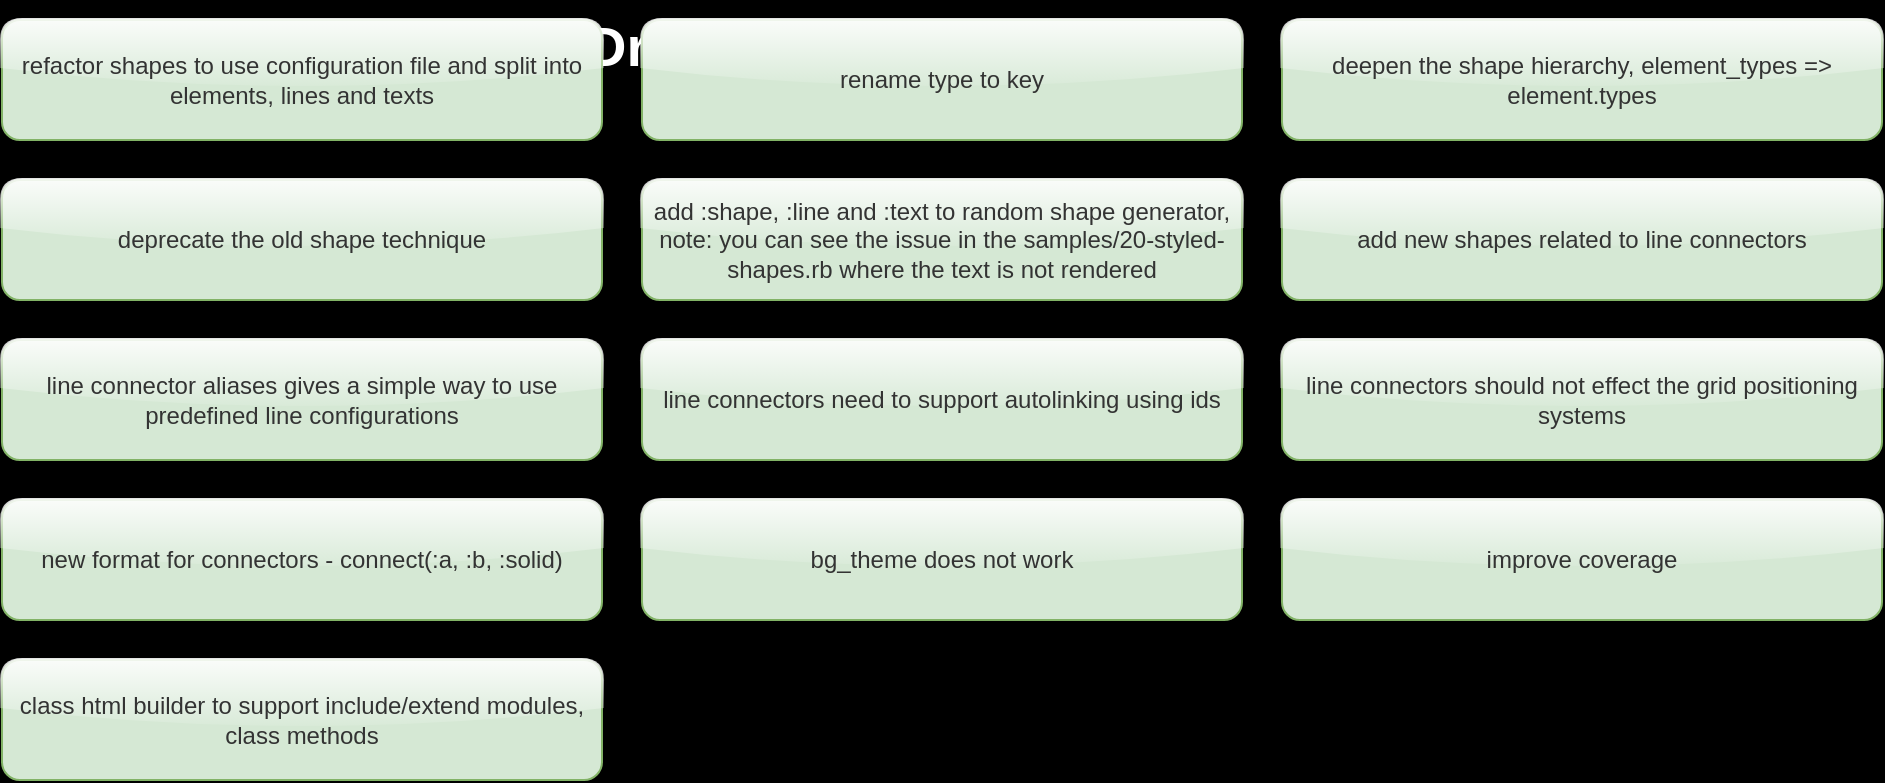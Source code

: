 <mxfile>
  <diagram id="ns0" name="In progress">
    <mxGraphModel dx="0" dy="0" background="#000000" grid="0" gridSize="10" guides="1" tooltips="1" connect="1" arrows="1" fold="1" page="1" pageScale="1" pageWidth="1169" pageHeight="827" math="0" shadow="0">
      <root>
        <mxCell id="page_root_ns0" parent="ns0"/>
        <mxCell id="node_root_ns0" parent="page_root_ns0"/>
        <mxCell id="ns0-1" value="DrawIO DSL" style="whiteSpace=wrap;html=1;rounded=1;glass=1;fontColor=#FFFFFF;text;fontSize=28;fontStyle=1;fillColor=none" vertex="1" parent="node_root_ns0">
          <mxGeometry x="300" y="0" width="400" height="80" as="geometry"/>
        </mxCell>
        <mxCell id="ns0-3" value="refactor shapes to use configuration file and split into elements, lines and texts" style="whiteSpace=wrap;html=1;rounded=1;glass=1;fillColor=#d5e8d4;strokeColor=#82b366;fontColor=#333333" vertex="1" parent="node_root_ns0">
          <mxGeometry x="10" y="10" width="300" height="60" as="geometry"/>
        </mxCell>
        <mxCell id="ns0-4" value="rename type to key" style="whiteSpace=wrap;html=1;rounded=1;glass=1;fillColor=#d5e8d4;strokeColor=#82b366;fontColor=#333333" vertex="1" parent="node_root_ns0">
          <mxGeometry x="330" y="10" width="300" height="60" as="geometry"/>
        </mxCell>
        <mxCell id="ns0-5" value="deepen the shape hierarchy,  element_types =&gt; element.types" style="whiteSpace=wrap;html=1;rounded=1;glass=1;fillColor=#d5e8d4;strokeColor=#82b366;fontColor=#333333" vertex="1" parent="node_root_ns0">
          <mxGeometry x="650" y="10" width="300" height="60" as="geometry"/>
        </mxCell>
        <mxCell id="ns0-6" value="deprecate the old shape technique" style="whiteSpace=wrap;html=1;rounded=1;glass=1;fillColor=#d5e8d4;strokeColor=#82b366;fontColor=#333333" vertex="1" parent="node_root_ns0">
          <mxGeometry x="10" y="90" width="300" height="60" as="geometry"/>
        </mxCell>
        <mxCell id="ns0-7" value="add :shape, :line and :text to random shape generator, note: you can see the issue in the samples/20-styled-shapes.rb where the text is not rendered" style="whiteSpace=wrap;html=1;rounded=1;glass=1;fillColor=#d5e8d4;strokeColor=#82b366;fontColor=#333333" vertex="1" parent="node_root_ns0">
          <mxGeometry x="330" y="90" width="300" height="60" as="geometry"/>
        </mxCell>
        <mxCell id="ns0-8" value="add new shapes related to line connectors" style="whiteSpace=wrap;html=1;rounded=1;glass=1;fillColor=#d5e8d4;strokeColor=#82b366;fontColor=#333333" vertex="1" parent="node_root_ns0">
          <mxGeometry x="650" y="90" width="300" height="60" as="geometry"/>
        </mxCell>
        <mxCell id="ns0-9" value="line connector aliases gives a simple way to use predefined line configurations" style="whiteSpace=wrap;html=1;rounded=1;glass=1;fillColor=#d5e8d4;strokeColor=#82b366;fontColor=#333333" vertex="1" parent="node_root_ns0">
          <mxGeometry x="10" y="170" width="300" height="60" as="geometry"/>
        </mxCell>
        <mxCell id="ns0-10" value="line connectors need to support autolinking using ids" style="whiteSpace=wrap;html=1;rounded=1;glass=1;fillColor=#d5e8d4;strokeColor=#82b366;fontColor=#333333" vertex="1" parent="node_root_ns0">
          <mxGeometry x="330" y="170" width="300" height="60" as="geometry"/>
        </mxCell>
        <mxCell id="ns0-11" value="line connectors should not effect the grid positioning systems" style="whiteSpace=wrap;html=1;rounded=1;glass=1;fillColor=#d5e8d4;strokeColor=#82b366;fontColor=#333333" vertex="1" parent="node_root_ns0">
          <mxGeometry x="650" y="170" width="300" height="60" as="geometry"/>
        </mxCell>
        <mxCell id="ns0-12" value="new format for connectors - connect(:a, :b, :solid)" style="whiteSpace=wrap;html=1;rounded=1;glass=1;fillColor=#d5e8d4;strokeColor=#82b366;fontColor=#333333" vertex="1" parent="node_root_ns0">
          <mxGeometry x="10" y="250" width="300" height="60" as="geometry"/>
        </mxCell>
        <mxCell id="ns0-13" value="bg_theme does not work" style="whiteSpace=wrap;html=1;rounded=1;glass=1;fillColor=#d5e8d4;strokeColor=#82b366;fontColor=#333333" vertex="1" parent="node_root_ns0">
          <mxGeometry x="330" y="250" width="300" height="60" as="geometry"/>
        </mxCell>
        <mxCell id="ns0-14" value="improve coverage" style="whiteSpace=wrap;html=1;rounded=1;glass=1;fillColor=#d5e8d4;strokeColor=#82b366;fontColor=#333333" vertex="1" parent="node_root_ns0">
          <mxGeometry x="650" y="250" width="300" height="60" as="geometry"/>
        </mxCell>
        <mxCell id="ns0-15" value="class html builder to support include/extend modules, class methods" style="whiteSpace=wrap;html=1;rounded=1;glass=1;fillColor=#d5e8d4;strokeColor=#82b366;fontColor=#333333" vertex="1" parent="node_root_ns0">
          <mxGeometry x="10" y="330" width="300" height="60" as="geometry"/>
        </mxCell>
      </root>
    </mxGraphModel>
  </diagram>
  <diagram id="UFM" name="To Do">
    <mxGraphModel dx="0" dy="0" background="#000000" grid="0" gridSize="10" guides="1" tooltips="1" connect="1" arrows="1" fold="1" page="1" pageScale="1" pageWidth="1169" pageHeight="827" math="0" shadow="0">
      <root>
        <mxCell id="page_root_UFM" parent="UFM"/>
        <mxCell id="node_root_UFM" parent="page_root_UFM"/>
        <mxCell id="UFM-2" value="does x, y, w, h need to be on lines (no for connectors, but other lines?)" style="whiteSpace=wrap;html=1;rounded=1;glass=1;fillColor=#dae8fc;strokeColor=#6c8ebf;fontColor=#333333" vertex="1" parent="node_root_UFM">
          <mxGeometry x="10" y="10" width="300" height="60" as="geometry"/>
        </mxCell>
        <mxCell id="UFM-3" value="update domain model with all the recent architecture changes" style="whiteSpace=wrap;html=1;rounded=1;glass=1;fillColor=#dae8fc;strokeColor=#6c8ebf;fontColor=#333333" vertex="1" parent="node_root_UFM">
          <mxGeometry x="330" y="10" width="300" height="60" as="geometry"/>
        </mxCell>
        <mxCell id="UFM-4" value="replace generated methods for shapes, texts and lines with meta programming" style="whiteSpace=wrap;html=1;rounded=1;glass=1;fillColor=#dae8fc;strokeColor=#6c8ebf;fontColor=#333333" vertex="1" parent="node_root_UFM">
          <mxGeometry x="650" y="10" width="300" height="60" as="geometry"/>
        </mxCell>
        <mxCell id="UFM-5" value="refactor HTML builder to custom GEM or use existing ruby GEM" style="whiteSpace=wrap;html=1;rounded=1;glass=1;fillColor=#dae8fc;strokeColor=#6c8ebf;fontColor=#333333" vertex="1" parent="node_root_UFM">
          <mxGeometry x="10" y="90" width="300" height="60" as="geometry"/>
        </mxCell>
        <mxCell id="UFM-6" value="add page background to theme, use it whenever the theme is set at a diagram/page level" style="whiteSpace=wrap;html=1;rounded=1;glass=1;fillColor=#dae8fc;strokeColor=#6c8ebf;fontColor=#333333" vertex="1" parent="node_root_UFM">
          <mxGeometry x="330" y="90" width="300" height="60" as="geometry"/>
        </mxCell>
        <mxCell id="UFM-7" value="move DrawioDsl::Formatters::Factory::FORMATTERS to resource file" style="whiteSpace=wrap;html=1;rounded=1;glass=1;fillColor=#dae8fc;strokeColor=#6c8ebf;fontColor=#333333" vertex="1" parent="node_root_UFM">
          <mxGeometry x="650" y="90" width="300" height="60" as="geometry"/>
        </mxCell>
        <mxCell id="UFM-8" value="move DrawioDsl::Formatters::StyleBuilder::MAPPINGS to resource file" style="whiteSpace=wrap;html=1;rounded=1;glass=1;fillColor=#dae8fc;strokeColor=#6c8ebf;fontColor=#333333" vertex="1" parent="node_root_UFM">
          <mxGeometry x="10" y="170" width="300" height="60" as="geometry"/>
        </mxCell>
        <mxCell id="UFM-9" value="settings style attributes need to de-duplicate, might be best to utilize the new StyleBuilder class" style="whiteSpace=wrap;html=1;rounded=1;glass=1;fillColor=#dae8fc;strokeColor=#6c8ebf;fontColor=#333333" vertex="1" parent="node_root_UFM">
          <mxGeometry x="330" y="170" width="300" height="60" as="geometry"/>
        </mxCell>
        <mxCell id="UFM-10" value="write SVG directly into other projects" style="whiteSpace=wrap;html=1;rounded=1;glass=1;fillColor=#dae8fc;strokeColor=#6c8ebf;fontColor=#333333" vertex="1" parent="node_root_UFM">
          <mxGeometry x="650" y="170" width="300" height="60" as="geometry"/>
        </mxCell>
        <mxCell id="UFM-11" value="Nodes need to support child nodes" style="whiteSpace=wrap;html=1;rounded=1;glass=1;fillColor=#dae8fc;strokeColor=#6c8ebf;fontColor=#333333" vertex="1" parent="node_root_UFM">
          <mxGeometry x="10" y="250" width="300" height="60" as="geometry"/>
        </mxCell>
        <mxCell id="UFM-12" value="Grid layout does not position itself in relation to the last element" style="whiteSpace=wrap;html=1;rounded=1;glass=1;fillColor=#dae8fc;strokeColor=#6c8ebf;fontColor=#333333" vertex="1" parent="node_root_UFM">
          <mxGeometry x="330" y="250" width="300" height="60" as="geometry"/>
        </mxCell>
        <mxCell id="UFM-13" value="Grid layout should not be affected by connector lines" style="whiteSpace=wrap;html=1;rounded=1;glass=1;fillColor=#dae8fc;strokeColor=#6c8ebf;fontColor=#333333" vertex="1" parent="node_root_UFM">
          <mxGeometry x="650" y="250" width="300" height="60" as="geometry"/>
        </mxCell>
        <mxCell id="UFM-14" value="Grid layout should support flow break (break to next section if less then boundary)" style="whiteSpace=wrap;html=1;rounded=1;glass=1;fillColor=#dae8fc;strokeColor=#6c8ebf;fontColor=#333333" vertex="1" parent="node_root_UFM">
          <mxGeometry x="10" y="330" width="300" height="60" as="geometry"/>
        </mxCell>
        <mxCell id="UFM-15" value="Grid layout should support hard break (break to next section)" style="whiteSpace=wrap;html=1;rounded=1;glass=1;fillColor=#dae8fc;strokeColor=#6c8ebf;fontColor=#333333" vertex="1" parent="node_root_UFM">
          <mxGeometry x="330" y="330" width="300" height="60" as="geometry"/>
        </mxCell>
        <mxCell id="UFM-16" value="Dynamic sized shapes that expand to the size of their text" style="whiteSpace=wrap;html=1;rounded=1;glass=1;fillColor=#dae8fc;strokeColor=#6c8ebf;fontColor=#333333" vertex="1" parent="node_root_UFM">
          <mxGeometry x="650" y="330" width="300" height="60" as="geometry"/>
        </mxCell>
        <mxCell id="UFM-17" value="Control of text padding left, right, top and bottom" style="whiteSpace=wrap;html=1;rounded=1;glass=1;fillColor=#dae8fc;strokeColor=#6c8ebf;fontColor=#333333" vertex="1" parent="node_root_UFM">
          <mxGeometry x="10" y="410" width="300" height="60" as="geometry"/>
        </mxCell>
        <mxCell id="UFM-18" value="Improve the theme control over text-only shapes" style="whiteSpace=wrap;html=1;rounded=1;glass=1;fillColor=#dae8fc;strokeColor=#6c8ebf;fontColor=#333333" vertex="1" parent="node_root_UFM">
          <mxGeometry x="330" y="410" width="300" height="60" as="geometry"/>
        </mxCell>
        <mxCell id="UFM-19" value="x,y settings do not work for shapes within a grid layout" style="whiteSpace=wrap;html=1;rounded=1;glass=1;fillColor=#dae8fc;strokeColor=#6c8ebf;fontColor=#333333" vertex="1" parent="node_root_UFM">
          <mxGeometry x="650" y="410" width="300" height="60" as="geometry"/>
        </mxCell>
        <mxCell id="UFM-20" value="page layout so that you drop elements on and they are positioned correctly, e.g centered, left, right, etc, maybe a grid layout with a wrap of 1 and a width of the page is sufficient" style="whiteSpace=wrap;html=1;rounded=1;glass=1;fillColor=#dae8fc;strokeColor=#6c8ebf;fontColor=#333333" vertex="1" parent="node_root_UFM">
          <mxGeometry x="10" y="490" width="300" height="60" as="geometry"/>
        </mxCell>
      </root>
    </mxGraphModel>
  </diagram>
  <diagram id="qxm" name="Done">
    <mxGraphModel dx="0" dy="0" background="#000000" grid="0" gridSize="10" guides="1" tooltips="1" connect="1" arrows="1" fold="1" page="1" pageScale="1" pageWidth="1169" pageHeight="827" math="0" shadow="0">
      <root>
        <mxCell id="page_root_qxm" parent="qxm"/>
        <mxCell id="node_root_qxm" parent="page_root_qxm"/>
        <mxCell id="qxm-2" value="headings do not appear to be working?" style="whiteSpace=wrap;html=1;rounded=1;glass=1;fillColor=#f8cecc;strokeColor=#b85450;fontColor=#333333" vertex="1" parent="node_root_qxm">
          <mxGeometry x="10" y="10" width="300" height="60" as="geometry"/>
        </mxCell>
        <mxCell id="qxm-3" value="add sample for backgrounds with text on top, add support for favourite backgrounds" style="whiteSpace=wrap;html=1;rounded=1;glass=1;fillColor=#f8cecc;strokeColor=#b85450;fontColor=#333333" vertex="1" parent="node_root_qxm">
          <mxGeometry x="330" y="10" width="300" height="60" as="geometry"/>
        </mxCell>
        <mxCell id="qxm-4" value="add background themes, with foreground text color" style="whiteSpace=wrap;html=1;rounded=1;glass=1;fillColor=#f8cecc;strokeColor=#b85450;fontColor=#333333" vertex="1" parent="node_root_qxm">
          <mxGeometry x="650" y="10" width="300" height="60" as="geometry"/>
        </mxCell>
        <mxCell id="qxm-5" value="refactor shapes configuration so that it reads from custom file" style="whiteSpace=wrap;html=1;rounded=1;glass=1;fillColor=#f8cecc;strokeColor=#b85450;fontColor=#333333" vertex="1" parent="node_root_qxm">
          <mxGeometry x="10" y="90" width="300" height="60" as="geometry"/>
        </mxCell>
        <mxCell id="qxm-6" value="fix :text" style="whiteSpace=wrap;html=1;rounded=1;glass=1;fillColor=#f8cecc;strokeColor=#b85450;fontColor=#333333" vertex="1" parent="node_root_qxm">
          <mxGeometry x="330" y="90" width="300" height="60" as="geometry"/>
        </mxCell>
        <mxCell id="qxm-7" value="configuration for lines" style="whiteSpace=wrap;html=1;rounded=1;glass=1;fillColor=#f8cecc;strokeColor=#b85450;fontColor=#333333" vertex="1" parent="node_root_qxm">
          <mxGeometry x="650" y="90" width="300" height="60" as="geometry"/>
        </mxCell>
        <mxCell id="qxm-8" value="configuration for text" style="whiteSpace=wrap;html=1;rounded=1;glass=1;fillColor=#f8cecc;strokeColor=#b85450;fontColor=#333333" vertex="1" parent="node_root_qxm">
          <mxGeometry x="10" y="170" width="300" height="60" as="geometry"/>
        </mxCell>
        <mxCell id="qxm-9" value="configuration for elements" style="whiteSpace=wrap;html=1;rounded=1;glass=1;fillColor=#f8cecc;strokeColor=#b85450;fontColor=#333333" vertex="1" parent="node_root_qxm">
          <mxGeometry x="330" y="170" width="300" height="60" as="geometry"/>
        </mxCell>
        <mxCell id="qxm-10" value="configuration for line strokes" style="whiteSpace=wrap;html=1;rounded=1;glass=1;fillColor=#f8cecc;strokeColor=#b85450;fontColor=#333333" vertex="1" parent="node_root_qxm">
          <mxGeometry x="650" y="170" width="300" height="60" as="geometry"/>
        </mxCell>
        <mxCell id="qxm-11" value="configuration for connector compass direction" style="whiteSpace=wrap;html=1;rounded=1;glass=1;fillColor=#f8cecc;strokeColor=#b85450;fontColor=#333333" vertex="1" parent="node_root_qxm">
          <mxGeometry x="10" y="250" width="300" height="60" as="geometry"/>
        </mxCell>
        <mxCell id="qxm-12" value="configuration for connector design" style="whiteSpace=wrap;html=1;rounded=1;glass=1;fillColor=#f8cecc;strokeColor=#b85450;fontColor=#333333" vertex="1" parent="node_root_qxm">
          <mxGeometry x="330" y="250" width="300" height="60" as="geometry"/>
        </mxCell>
        <mxCell id="qxm-13" value="configuration for connector arrows" style="whiteSpace=wrap;html=1;rounded=1;glass=1;fillColor=#f8cecc;strokeColor=#b85450;fontColor=#333333" vertex="1" parent="node_root_qxm">
          <mxGeometry x="650" y="250" width="300" height="60" as="geometry"/>
        </mxCell>
        <mxCell id="qxm-14" value="configuration for connector waypoints" style="whiteSpace=wrap;html=1;rounded=1;glass=1;fillColor=#f8cecc;strokeColor=#b85450;fontColor=#333333" vertex="1" parent="node_root_qxm">
          <mxGeometry x="10" y="330" width="300" height="60" as="geometry"/>
        </mxCell>
        <mxCell id="qxm-15" value="export_json will output a diagram in machine readable format" style="whiteSpace=wrap;html=1;rounded=1;glass=1;fillColor=#f8cecc;strokeColor=#b85450;fontColor=#333333" vertex="1" parent="node_root_qxm">
          <mxGeometry x="330" y="330" width="300" height="60" as="geometry"/>
        </mxCell>
        <mxCell id="qxm-16" value="class html formatter to support regular html nodes such as p, h1.. ul, li that are found on the builder" style="whiteSpace=wrap;html=1;rounded=1;glass=1;fillColor=#f8cecc;strokeColor=#b85450;fontColor=#333333" vertex="1" parent="node_root_qxm">
          <mxGeometry x="650" y="330" width="300" height="60" as="geometry"/>
        </mxCell>
        <mxCell id="qxm-17" value="group box, like a regular box but with a top aligned h1 style title" style="whiteSpace=wrap;html=1;rounded=1;glass=1;fillColor=#f8cecc;strokeColor=#b85450;fontColor=#333333" vertex="1" parent="node_root_qxm">
          <mxGeometry x="10" y="410" width="300" height="60" as="geometry"/>
        </mxCell>
        <mxCell id="qxm-18" value="build a domain (class) diagram" style="whiteSpace=wrap;html=1;rounded=1;glass=1;fillColor=#f8cecc;strokeColor=#b85450;fontColor=#333333" vertex="1" parent="node_root_qxm">
          <mxGeometry x="330" y="410" width="300" height="60" as="geometry"/>
        </mxCell>
        <mxCell id="qxm-19" value="build configuration for line strokes %i[dashed dotted dashdot dashdotdot dotdotdot longdash)" style="whiteSpace=wrap;html=1;rounded=1;glass=1;fillColor=#f8cecc;strokeColor=#b85450;fontColor=#333333" vertex="1" parent="node_root_qxm">
          <mxGeometry x="650" y="410" width="300" height="60" as="geometry"/>
        </mxCell>
        <mxCell id="qxm-20" value="build configuration for line compass %i[n ne e se s sw w nw]" style="whiteSpace=wrap;html=1;rounded=1;glass=1;fillColor=#f8cecc;strokeColor=#b85450;fontColor=#333333" vertex="1" parent="node_root_qxm">
          <mxGeometry x="10" y="490" width="300" height="60" as="geometry"/>
        </mxCell>
        <mxCell id="qxm-21" value="build configuration for line shape %i[style1 style2 style3 style4]" style="whiteSpace=wrap;html=1;rounded=1;glass=1;fillColor=#f8cecc;strokeColor=#b85450;fontColor=#333333" vertex="1" parent="node_root_qxm">
          <mxGeometry x="330" y="490" width="300" height="60" as="geometry"/>
        </mxCell>
        <mxCell id="qxm-22" value="build configuration for arrows %i[straight triangle diamond circle cross short default none plain skewed_dash concave er_many er_one er_one_optional er_one_mandatory er_many_optional er_many_mandatory]" style="whiteSpace=wrap;html=1;rounded=1;glass=1;fillColor=#f8cecc;strokeColor=#b85450;fontColor=#333333" vertex="1" parent="node_root_qxm">
          <mxGeometry x="650" y="490" width="300" height="60" as="geometry"/>
        </mxCell>
        <mxCell id="qxm-23" value="refactor the shape-&gt;text_only (boolean) to category (symbol)" style="whiteSpace=wrap;html=1;rounded=1;glass=1;fillColor=#f8cecc;strokeColor=#b85450;fontColor=#333333" vertex="1" parent="node_root_qxm">
          <mxGeometry x="10" y="570" width="300" height="60" as="geometry"/>
        </mxCell>
        <mxCell id="qxm-24" value="ensure that ids are working as expected" style="whiteSpace=wrap;html=1;rounded=1;glass=1;fillColor=#f8cecc;strokeColor=#b85450;fontColor=#333333" vertex="1" parent="node_root_qxm">
          <mxGeometry x="330" y="570" width="300" height="60" as="geometry"/>
        </mxCell>
        <mxCell id="qxm-25" value="alter the initial parameter of all shapes so that it can be an ID, without named attribute" style="whiteSpace=wrap;html=1;rounded=1;glass=1;fillColor=#f8cecc;strokeColor=#b85450;fontColor=#333333" vertex="1" parent="node_root_qxm">
          <mxGeometry x="650" y="570" width="300" height="60" as="geometry"/>
        </mxCell>
        <mxCell id="qxm-26" value="move project-plan files" style="whiteSpace=wrap;html=1;rounded=1;glass=1;fillColor=#f8cecc;strokeColor=#b85450;fontColor=#333333" vertex="1" parent="node_root_qxm">
          <mxGeometry x="10" y="650" width="300" height="60" as="geometry"/>
        </mxCell>
        <mxCell id="qxm-27" value="alter configure_shape so it sets the default shape key and use that for selecting the default HTML formatter" style="whiteSpace=wrap;html=1;rounded=1;glass=1;fillColor=#f8cecc;strokeColor=#b85450;fontColor=#333333" vertex="1" parent="node_root_qxm">
          <mxGeometry x="330" y="650" width="300" height="60" as="geometry"/>
        </mxCell>
        <mxCell id="qxm-28" value="add todo shape to simplify project plan drawing" style="whiteSpace=wrap;html=1;rounded=1;glass=1;fillColor=#f8cecc;strokeColor=#b85450;fontColor=#333333" vertex="1" parent="node_root_qxm">
          <mxGeometry x="650" y="650" width="300" height="60" as="geometry"/>
        </mxCell>
        <mxCell id="qxm-29" value="introduce .value property to shape and let it use either formatted HTML or plain text title" style="whiteSpace=wrap;html=1;rounded=1;glass=1;fillColor=#f8cecc;strokeColor=#b85450;fontColor=#333333" vertex="1" parent="node_root_qxm">
          <mxGeometry x="10" y="730" width="300" height="60" as="geometry"/>
        </mxCell>
        <mxCell id="qxm-30" value="formatter DSL that can render HTML directly into the value property" style="whiteSpace=wrap;html=1;rounded=1;glass=1;fillColor=#f8cecc;strokeColor=#b85450;fontColor=#333333" vertex="1" parent="node_root_qxm">
          <mxGeometry x="330" y="730" width="300" height="60" as="geometry"/>
        </mxCell>
        <mxCell id="qxm-31" value="formatter DSL for class and interface generation" style="whiteSpace=wrap;html=1;rounded=1;glass=1;fillColor=#f8cecc;strokeColor=#b85450;fontColor=#333333" vertex="1" parent="node_root_qxm">
          <mxGeometry x="650" y="730" width="300" height="60" as="geometry"/>
        </mxCell>
        <mxCell id="qxm-32" value="generate extension based graphics based on drawio extensions.js" style="whiteSpace=wrap;html=1;rounded=1;glass=1;fillColor=#f8cecc;strokeColor=#b85450;fontColor=#333333" vertex="1" parent="node_root_qxm">
          <mxGeometry x="10" y="810" width="300" height="60" as="geometry"/>
        </mxCell>
        <mxCell id="qxm-33" value="active? flag on page defaulting to true. set to false to exclude page from diagram." style="whiteSpace=wrap;html=1;rounded=1;glass=1;fillColor=#f8cecc;strokeColor=#b85450;fontColor=#333333" vertex="1" parent="node_root_qxm">
          <mxGeometry x="330" y="810" width="300" height="60" as="geometry"/>
        </mxCell>
        <mxCell id="qxm-34" value="first level child nodes need to hang of node 1" style="whiteSpace=wrap;html=1;rounded=1;glass=1;fillColor=#f8cecc;strokeColor=#b85450;fontColor=#333333" vertex="1" parent="node_root_qxm">
          <mxGeometry x="650" y="810" width="300" height="60" as="geometry"/>
        </mxCell>
        <mxCell id="qxm-35" value="node has child nodes and add_node will set a nodes parent" style="whiteSpace=wrap;html=1;rounded=1;glass=1;fillColor=#f8cecc;strokeColor=#b85450;fontColor=#333333" vertex="1" parent="node_root_qxm">
          <mxGeometry x="10" y="890" width="300" height="60" as="geometry"/>
        </mxCell>
        <mxCell id="qxm-36" value="nodes can belong to a parent node, the top level node responds with truthy to root?" style="whiteSpace=wrap;html=1;rounded=1;glass=1;fillColor=#f8cecc;strokeColor=#b85450;fontColor=#333333" vertex="1" parent="node_root_qxm">
          <mxGeometry x="330" y="890" width="300" height="60" as="geometry"/>
        </mxCell>
        <mxCell id="qxm-37" value="add sample diagram for the github readme file" style="whiteSpace=wrap;html=1;rounded=1;glass=1;fillColor=#f8cecc;strokeColor=#b85450;fontColor=#333333" vertex="1" parent="node_root_qxm">
          <mxGeometry x="650" y="890" width="300" height="60" as="geometry"/>
        </mxCell>
        <mxCell id="qxm-38" value="write samples into docs folder and display in readme" style="whiteSpace=wrap;html=1;rounded=1;glass=1;fillColor=#f8cecc;strokeColor=#b85450;fontColor=#333333" vertex="1" parent="node_root_qxm">
          <mxGeometry x="10" y="970" width="300" height="60" as="geometry"/>
        </mxCell>
        <mxCell id="qxm-39" value="add export as .PNG, needs to take a page number as the PNG will not support multiple pages" style="whiteSpace=wrap;html=1;rounded=1;glass=1;fillColor=#f8cecc;strokeColor=#b85450;fontColor=#333333" vertex="1" parent="node_root_qxm">
          <mxGeometry x="330" y="970" width="300" height="60" as="geometry"/>
        </mxCell>
        <mxCell id="qxm-40" value="add export as .SVG, needs to take a page number as the SVG will not support multiple pages" style="whiteSpace=wrap;html=1;rounded=1;glass=1;fillColor=#f8cecc;strokeColor=#b85450;fontColor=#333333" vertex="1" parent="node_root_qxm">
          <mxGeometry x="650" y="970" width="300" height="60" as="geometry"/>
        </mxCell>
        <mxCell id="qxm-41" value="add save as .drawio" style="whiteSpace=wrap;html=1;rounded=1;glass=1;fillColor=#f8cecc;strokeColor=#b85450;fontColor=#333333" vertex="1" parent="node_root_qxm">
          <mxGeometry x="10" y="1050" width="300" height="60" as="geometry"/>
        </mxCell>
      </root>
    </mxGraphModel>
  </diagram>
</mxfile>